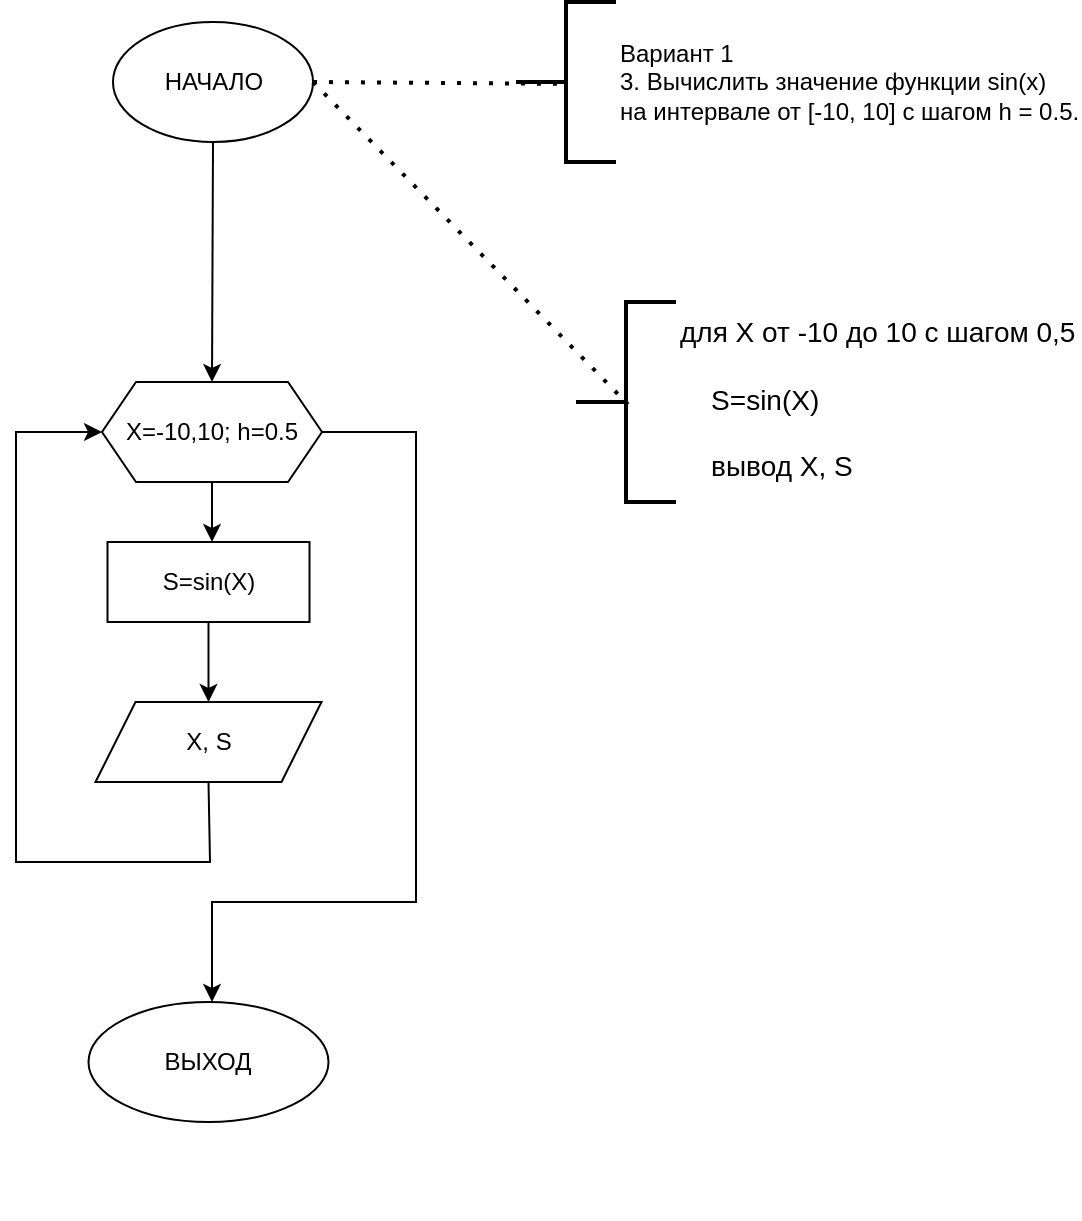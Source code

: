 <mxfile version="17.2.4" type="github" pages="2">
  <diagram id="Lr0BbNJfMHb1_36Qz-b-" name="Page-1">
    <mxGraphModel dx="696" dy="778" grid="1" gridSize="10" guides="1" tooltips="1" connect="1" arrows="1" fold="1" page="1" pageScale="1" pageWidth="827" pageHeight="1169" math="0" shadow="0">
      <root>
        <mxCell id="0" />
        <mxCell id="1" parent="0" />
        <mxCell id="8YqUHPsC1odQfAu6xyH_-1" value="НАЧАЛО" style="ellipse;whiteSpace=wrap;html=1;" vertex="1" parent="1">
          <mxGeometry x="128.5" y="80" width="100" height="60" as="geometry" />
        </mxCell>
        <mxCell id="8YqUHPsC1odQfAu6xyH_-4" style="edgeStyle=none;rounded=0;orthogonalLoop=1;jettySize=auto;html=1;exitX=0.5;exitY=1;exitDx=0;exitDy=0;" edge="1" parent="1">
          <mxGeometry relative="1" as="geometry">
            <mxPoint x="178.5" y="670" as="sourcePoint" />
            <mxPoint x="178.5" y="670" as="targetPoint" />
          </mxGeometry>
        </mxCell>
        <mxCell id="8YqUHPsC1odQfAu6xyH_-5" value="ВЫХОД" style="ellipse;whiteSpace=wrap;html=1;" vertex="1" parent="1">
          <mxGeometry x="116.25" y="570" width="120" height="60" as="geometry" />
        </mxCell>
        <mxCell id="8YqUHPsC1odQfAu6xyH_-6" value="Вариант 1&lt;br&gt;3.&amp;nbsp;Вычислить значение функции sin(x) &lt;br&gt;на интервале от [-10, 10] c шагом h = 0.5." style="strokeWidth=2;html=1;shape=mxgraph.flowchart.annotation_2;align=left;labelPosition=right;pointerEvents=1;" vertex="1" parent="1">
          <mxGeometry x="330" y="70" width="50" height="80" as="geometry" />
        </mxCell>
        <mxCell id="8YqUHPsC1odQfAu6xyH_-7" value="" style="endArrow=none;dashed=1;html=1;dashPattern=1 3;strokeWidth=2;rounded=0;exitX=1;exitY=0.5;exitDx=0;exitDy=0;entryX=0.52;entryY=0.512;entryDx=0;entryDy=0;entryPerimeter=0;" edge="1" parent="1" source="8YqUHPsC1odQfAu6xyH_-1" target="8YqUHPsC1odQfAu6xyH_-6">
          <mxGeometry width="50" height="50" relative="1" as="geometry">
            <mxPoint x="312" y="240" as="sourcePoint" />
            <mxPoint x="362" y="190" as="targetPoint" />
          </mxGeometry>
        </mxCell>
        <mxCell id="8YqUHPsC1odQfAu6xyH_-8" value="для Х от -10 до 10 с шагом 0,5&lt;br&gt;&lt;br&gt;&amp;nbsp; &amp;nbsp; S=sin(X)&lt;br&gt;&lt;br&gt;&amp;nbsp; &amp;nbsp; вывод Х, S&lt;br&gt;" style="strokeWidth=2;html=1;shape=mxgraph.flowchart.annotation_2;align=left;labelPosition=right;pointerEvents=1;verticalAlign=top;fontSize=14;spacing=2;spacingBottom=0;spacingLeft=0;spacingTop=0;horizontal=1;" vertex="1" parent="1">
          <mxGeometry x="360" y="220" width="50" height="100" as="geometry" />
        </mxCell>
        <mxCell id="8YqUHPsC1odQfAu6xyH_-9" value="" style="endArrow=none;dashed=1;html=1;dashPattern=1 3;strokeWidth=2;rounded=0;exitX=1;exitY=0.5;exitDx=0;exitDy=0;entryX=0.52;entryY=0.512;entryDx=0;entryDy=0;entryPerimeter=0;" edge="1" parent="1" source="8YqUHPsC1odQfAu6xyH_-1" target="8YqUHPsC1odQfAu6xyH_-8">
          <mxGeometry width="50" height="50" relative="1" as="geometry">
            <mxPoint x="549.5" y="195" as="sourcePoint" />
            <mxPoint x="682" y="255" as="targetPoint" />
          </mxGeometry>
        </mxCell>
        <mxCell id="8YqUHPsC1odQfAu6xyH_-15" value="" style="endArrow=classic;html=1;rounded=0;exitX=0.5;exitY=1;exitDx=0;exitDy=0;entryX=0.5;entryY=0;entryDx=0;entryDy=0;" edge="1" parent="1" source="8YqUHPsC1odQfAu6xyH_-1" target="8YqUHPsC1odQfAu6xyH_-20">
          <mxGeometry width="50" height="50" relative="1" as="geometry">
            <mxPoint x="178.5" y="220" as="sourcePoint" />
            <mxPoint x="178.125" y="280" as="targetPoint" />
          </mxGeometry>
        </mxCell>
        <mxCell id="8YqUHPsC1odQfAu6xyH_-29" value="" style="edgeStyle=orthogonalEdgeStyle;rounded=0;orthogonalLoop=1;jettySize=auto;html=1;" edge="1" parent="1" source="8YqUHPsC1odQfAu6xyH_-18" target="8YqUHPsC1odQfAu6xyH_-25">
          <mxGeometry relative="1" as="geometry" />
        </mxCell>
        <mxCell id="8YqUHPsC1odQfAu6xyH_-18" value="&lt;div style=&quot;text-align: left&quot;&gt;&lt;span&gt;S=sin(X)&lt;/span&gt;&lt;/div&gt;" style="whiteSpace=wrap;html=1;" vertex="1" parent="1">
          <mxGeometry x="125.75" y="340" width="101" height="40" as="geometry" />
        </mxCell>
        <mxCell id="8YqUHPsC1odQfAu6xyH_-30" value="" style="edgeStyle=orthogonalEdgeStyle;rounded=0;orthogonalLoop=1;jettySize=auto;html=1;" edge="1" parent="1" source="8YqUHPsC1odQfAu6xyH_-20">
          <mxGeometry relative="1" as="geometry">
            <mxPoint x="178" y="340" as="targetPoint" />
          </mxGeometry>
        </mxCell>
        <mxCell id="8YqUHPsC1odQfAu6xyH_-20" value="X=-10,10; h=0.5" style="shape=hexagon;perimeter=hexagonPerimeter2;whiteSpace=wrap;html=1;fixedSize=1;size=17;" vertex="1" parent="1">
          <mxGeometry x="123" y="260" width="110" height="50" as="geometry" />
        </mxCell>
        <mxCell id="8YqUHPsC1odQfAu6xyH_-25" value="X, S" style="shape=parallelogram;perimeter=parallelogramPerimeter;whiteSpace=wrap;html=1;fixedSize=1;" vertex="1" parent="1">
          <mxGeometry x="119.75" y="420" width="113" height="40" as="geometry" />
        </mxCell>
        <mxCell id="8YqUHPsC1odQfAu6xyH_-26" value="" style="endArrow=classic;html=1;rounded=0;exitX=0.5;exitY=1;exitDx=0;exitDy=0;entryX=0;entryY=0.5;entryDx=0;entryDy=0;" edge="1" parent="1" source="8YqUHPsC1odQfAu6xyH_-25" target="8YqUHPsC1odQfAu6xyH_-20">
          <mxGeometry width="50" height="50" relative="1" as="geometry">
            <mxPoint x="360" y="550" as="sourcePoint" />
            <mxPoint x="410" y="500" as="targetPoint" />
            <Array as="points">
              <mxPoint x="177" y="500" />
              <mxPoint x="80" y="500" />
              <mxPoint x="80" y="285" />
            </Array>
          </mxGeometry>
        </mxCell>
        <mxCell id="RwSD2E7SArzPvft24xy7-2" value="" style="endArrow=classic;html=1;rounded=0;exitX=1;exitY=0.5;exitDx=0;exitDy=0;" edge="1" parent="1" source="8YqUHPsC1odQfAu6xyH_-20">
          <mxGeometry width="50" height="50" relative="1" as="geometry">
            <mxPoint x="260" y="550" as="sourcePoint" />
            <mxPoint x="178" y="570" as="targetPoint" />
            <Array as="points">
              <mxPoint x="280" y="285" />
              <mxPoint x="280" y="520" />
              <mxPoint x="178" y="520" />
            </Array>
          </mxGeometry>
        </mxCell>
      </root>
    </mxGraphModel>
  </diagram>
  <diagram id="eA4dDfXX0ucHG_-iLNdc" name="Page-2">
    <mxGraphModel dx="870" dy="972" grid="1" gridSize="10" guides="1" tooltips="1" connect="1" arrows="1" fold="1" page="1" pageScale="1" pageWidth="827" pageHeight="1169" math="0" shadow="0">
      <root>
        <mxCell id="0" />
        <mxCell id="1" parent="0" />
      </root>
    </mxGraphModel>
  </diagram>
</mxfile>
